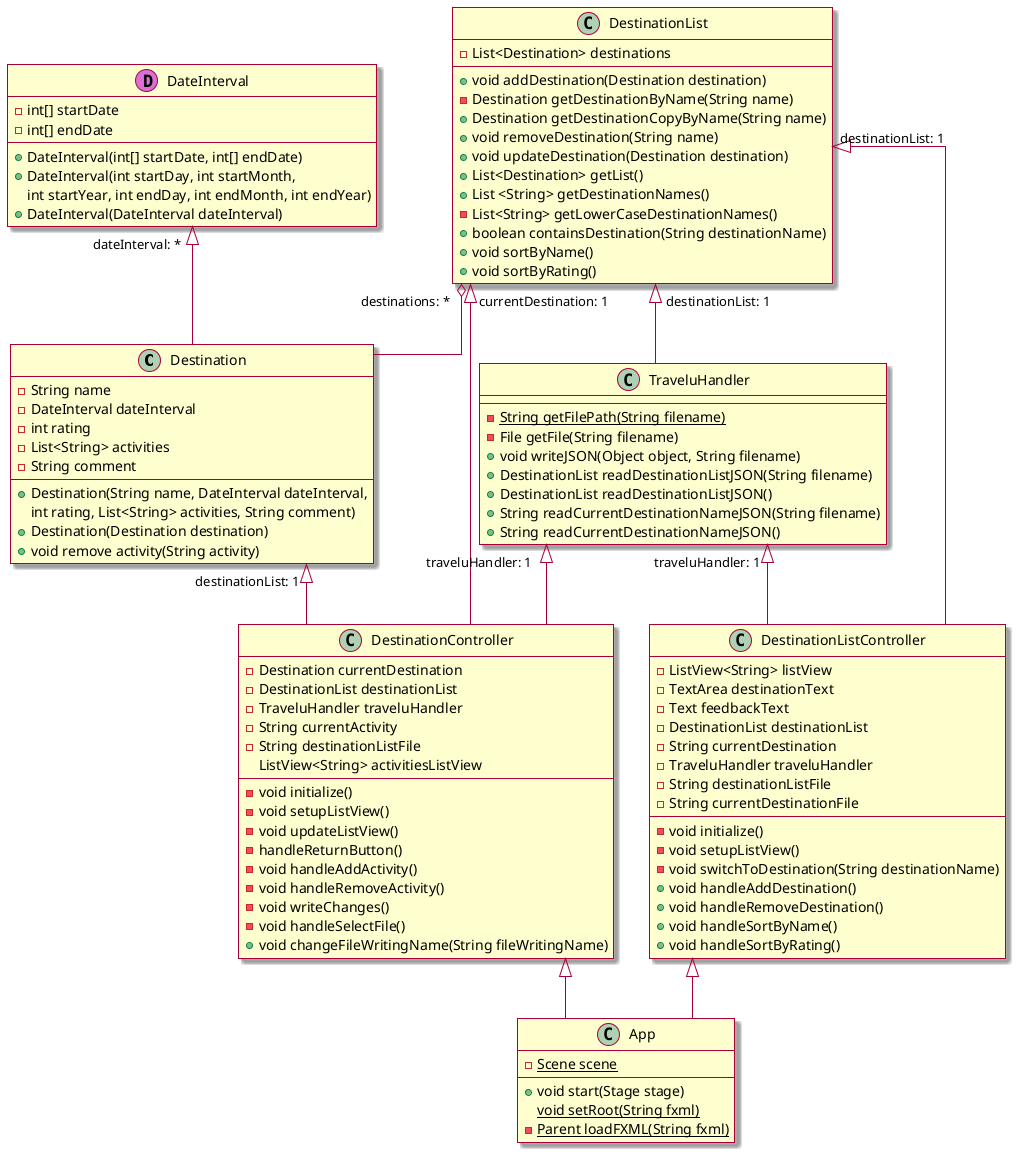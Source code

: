 @startuml classDiagram

skin rose

class Destination {
    - String name
    - DateInterval dateInterval
    - int rating
    - List<String> activities 
    - String comment
    + Destination(String name, DateInterval dateInterval, 
    int rating, List<String> activities, String comment)
    + Destination(Destination destination)
    + void remove activity(String activity)
}

class DestinationList {
    -List<Destination> destinations
    + void addDestination(Destination destination)
    - Destination getDestinationByName(String name)
    + Destination getDestinationCopyByName(String name)
    + void removeDestination(String name)
    + void updateDestination(Destination destination)
    + List<Destination> getList()
    + List <String> getDestinationNames()
    - List<String> getLowerCaseDestinationNames()
    + boolean containsDestination(String destinationName)
    + void sortByName()
    + void sortByRating()
}

class DateInterval << (D,orchid) >> {
    - int[] startDate
    - int[] endDate
    + DateInterval(int[] startDate, int[] endDate)
    + DateInterval(int startDay, int startMonth, 
    int startYear, int endDay, int endMonth, int endYear)
    + DateInterval(DateInterval dateInterval)
}

class DestinationController {
    - Destination currentDestination
    - DestinationList destinationList
    - TraveluHandler traveluHandler
    - String currentActivity
    - String destinationListFile
    ListView<String> activitiesListView
    - void initialize()
    - void setupListView()
    - void updateListView()
    - handleReturnButton()
    - void handleAddActivity()
    - void handleRemoveActivity()
    - void writeChanges()
    - void handleSelectFile()
    + void changeFileWritingName(String fileWritingName)
} 

class DestinationListController {
    - ListView<String> listView
    - TextArea destinationText
    - Text feedbackText
    - DestinationList destinationList
    - String currentDestination
    - TraveluHandler traveluHandler
    - String destinationListFile
    - String currentDestinationFile
    - void initialize()
    - void setupListView()
    - void switchToDestination(String destinationName)
    + void handleAddDestination()
    + void handleRemoveDestination()
    + void handleSortByName()
    + void handleSortByRating()
}

class App {
    - {static} Scene scene
    + void start(Stage stage)
    {static} void setRoot(String fxml)
    - {static} Parent loadFXML(String fxml)
}

class TraveluHandler {
    - {static} String getFilePath(String filename)
    - File getFile(String filename)
    + void writeJSON(Object object, String filename)
    + DestinationList readDestinationListJSON(String filename)
    + DestinationList readDestinationListJSON()
    + String readCurrentDestinationNameJSON(String filename)
    + String readCurrentDestinationNameJSON()
}

DateInterval "dateInterval: *  " <|-- Destination
DestinationList "destinations: *" o-- Destination
Destination "destinationList: 1   " <|-- DestinationController
DestinationList "    currentDestination: 1" <|-- DestinationController
TraveluHandler "traveluHandler: 1" <|-- DestinationController
DestinationList "destinationList: 1" <|-- DestinationListController
TraveluHandler "traveluHandler: 1   " <|-- DestinationListController
DestinationList "  destinationList: 1" <|-- TraveluHandler
DestinationController <|-- App 
DestinationListController <|-- App 

skinparam linetype ortho

@enduml

